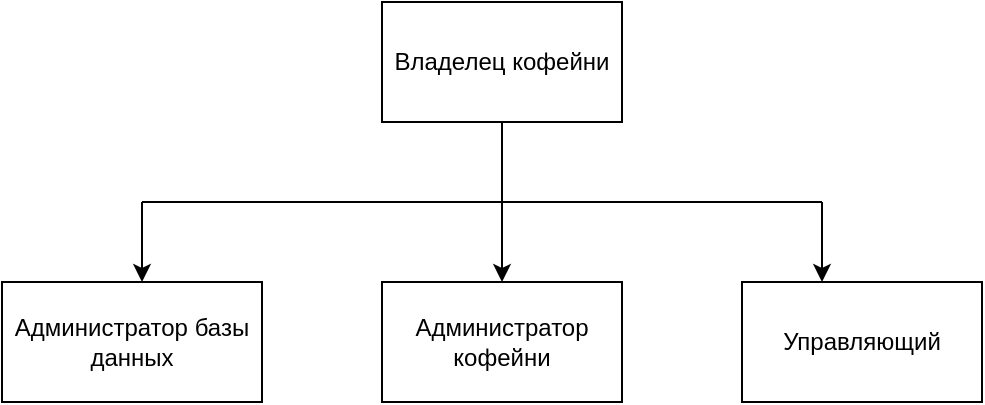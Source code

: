 <mxfile version="22.0.0" type="device">
  <diagram name="Страница — 1" id="ZVaoBVi5kQ8Xld1sz8lv">
    <mxGraphModel dx="1262" dy="669" grid="1" gridSize="10" guides="1" tooltips="1" connect="1" arrows="1" fold="1" page="1" pageScale="1" pageWidth="827" pageHeight="1169" math="0" shadow="0">
      <root>
        <mxCell id="0" />
        <mxCell id="1" parent="0" />
        <mxCell id="Q1rc342cDzCMD4OgaK8c-3" value="" style="edgeStyle=orthogonalEdgeStyle;rounded=0;orthogonalLoop=1;jettySize=auto;html=1;" parent="1" source="Q1rc342cDzCMD4OgaK8c-1" target="Q1rc342cDzCMD4OgaK8c-2" edge="1">
          <mxGeometry relative="1" as="geometry" />
        </mxCell>
        <mxCell id="Q1rc342cDzCMD4OgaK8c-1" value="Владелец кофейни" style="rounded=0;whiteSpace=wrap;html=1;" parent="1" vertex="1">
          <mxGeometry x="350" y="200" width="120" height="60" as="geometry" />
        </mxCell>
        <mxCell id="Q1rc342cDzCMD4OgaK8c-2" value="Администратор кофейни" style="whiteSpace=wrap;html=1;rounded=0;" parent="1" vertex="1">
          <mxGeometry x="350" y="340" width="120" height="60" as="geometry" />
        </mxCell>
        <mxCell id="Q1rc342cDzCMD4OgaK8c-4" value="Управляющий" style="whiteSpace=wrap;html=1;rounded=0;" parent="1" vertex="1">
          <mxGeometry x="530" y="340" width="120" height="60" as="geometry" />
        </mxCell>
        <mxCell id="Q1rc342cDzCMD4OgaK8c-5" value="Администратор базы данных" style="whiteSpace=wrap;html=1;rounded=0;" parent="1" vertex="1">
          <mxGeometry x="160" y="340" width="130" height="60" as="geometry" />
        </mxCell>
        <mxCell id="Q1rc342cDzCMD4OgaK8c-6" value="" style="endArrow=none;html=1;rounded=0;" parent="1" edge="1">
          <mxGeometry width="50" height="50" relative="1" as="geometry">
            <mxPoint x="230" y="300" as="sourcePoint" />
            <mxPoint x="570" y="300" as="targetPoint" />
          </mxGeometry>
        </mxCell>
        <mxCell id="Q1rc342cDzCMD4OgaK8c-7" value="" style="endArrow=classic;html=1;rounded=0;" parent="1" edge="1">
          <mxGeometry width="50" height="50" relative="1" as="geometry">
            <mxPoint x="230" y="300" as="sourcePoint" />
            <mxPoint x="230" y="340" as="targetPoint" />
            <Array as="points" />
          </mxGeometry>
        </mxCell>
        <mxCell id="Q1rc342cDzCMD4OgaK8c-8" value="" style="endArrow=classic;html=1;rounded=0;" parent="1" edge="1">
          <mxGeometry width="50" height="50" relative="1" as="geometry">
            <mxPoint x="570" y="300" as="sourcePoint" />
            <mxPoint x="570" y="340" as="targetPoint" />
            <Array as="points" />
          </mxGeometry>
        </mxCell>
      </root>
    </mxGraphModel>
  </diagram>
</mxfile>

